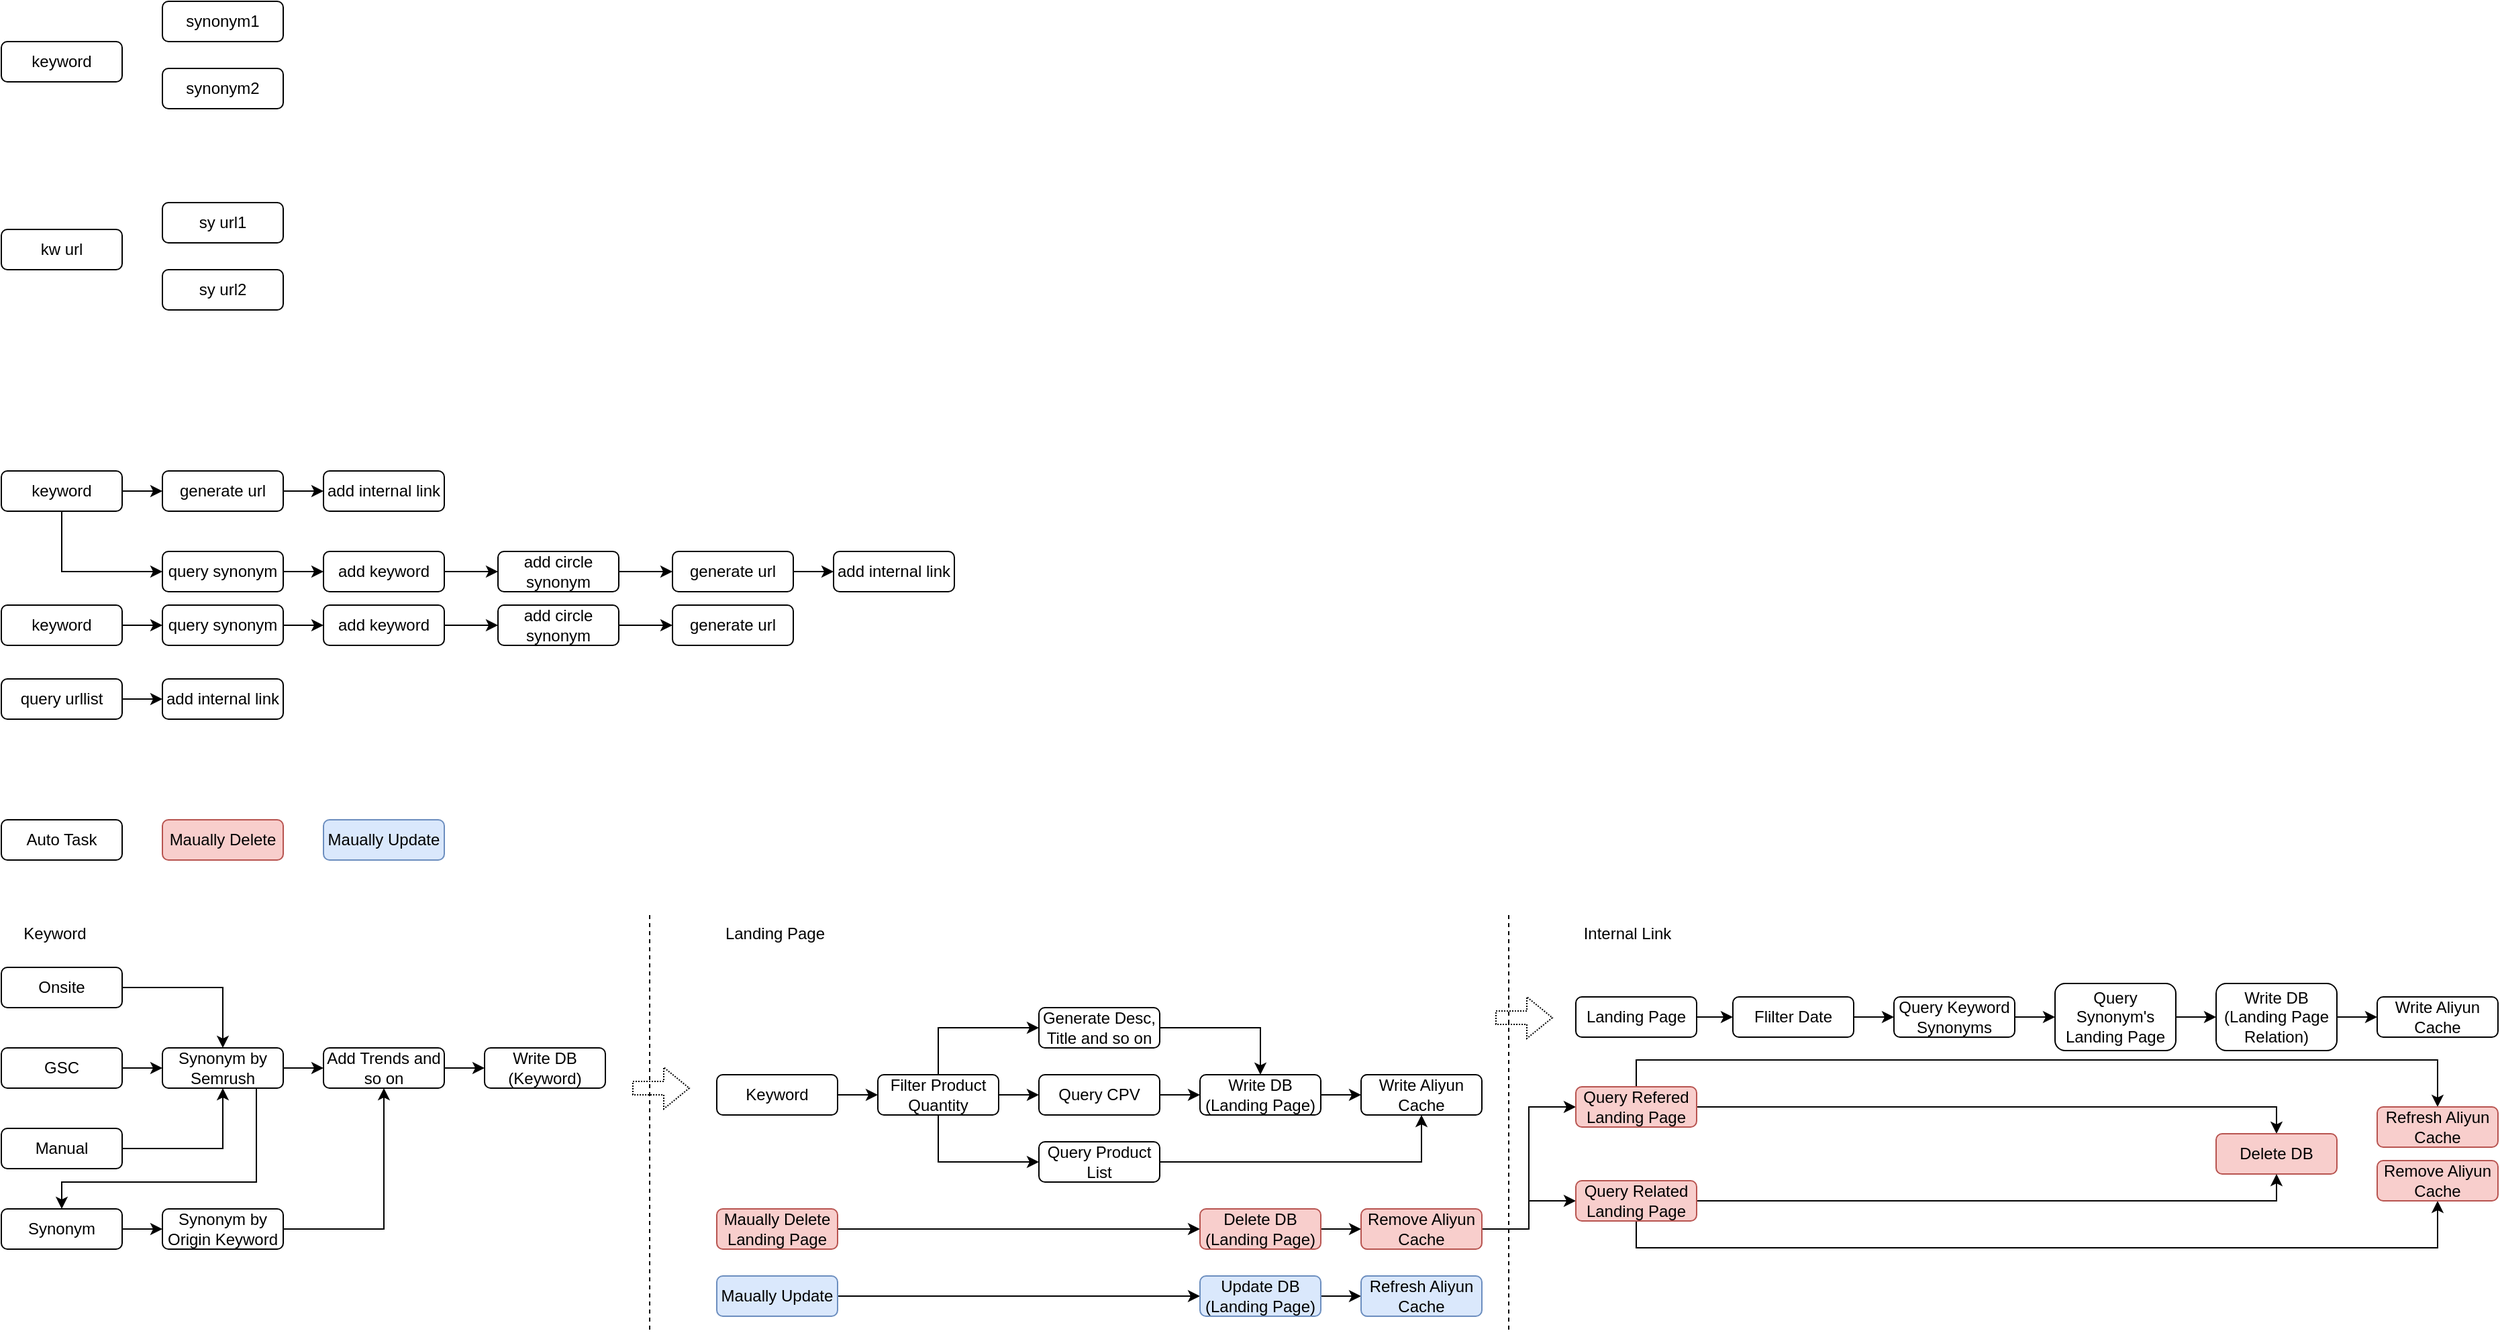 <mxfile version="24.4.4" type="github">
  <diagram name="第 1 页" id="1qqWGqqX0jNzk8FhyLNJ">
    <mxGraphModel dx="1434" dy="673" grid="1" gridSize="10" guides="1" tooltips="1" connect="1" arrows="1" fold="1" page="1" pageScale="1" pageWidth="827" pageHeight="1169" math="0" shadow="0">
      <root>
        <mxCell id="0" />
        <mxCell id="1" parent="0" />
        <mxCell id="pkuzvF_IylS6FSDwMEXB-1" value="keyword" style="rounded=1;whiteSpace=wrap;html=1;" parent="1" vertex="1">
          <mxGeometry x="70" y="60" width="90" height="30" as="geometry" />
        </mxCell>
        <mxCell id="pkuzvF_IylS6FSDwMEXB-2" value="synonym1" style="rounded=1;whiteSpace=wrap;html=1;" parent="1" vertex="1">
          <mxGeometry x="190" y="30" width="90" height="30" as="geometry" />
        </mxCell>
        <mxCell id="pkuzvF_IylS6FSDwMEXB-3" value="kw url" style="rounded=1;whiteSpace=wrap;html=1;" parent="1" vertex="1">
          <mxGeometry x="70" y="200" width="90" height="30" as="geometry" />
        </mxCell>
        <mxCell id="pkuzvF_IylS6FSDwMEXB-4" value="sy url1" style="rounded=1;whiteSpace=wrap;html=1;" parent="1" vertex="1">
          <mxGeometry x="190" y="180" width="90" height="30" as="geometry" />
        </mxCell>
        <mxCell id="pkuzvF_IylS6FSDwMEXB-5" value="synonym2" style="rounded=1;whiteSpace=wrap;html=1;" parent="1" vertex="1">
          <mxGeometry x="190" y="80" width="90" height="30" as="geometry" />
        </mxCell>
        <mxCell id="pkuzvF_IylS6FSDwMEXB-6" value="sy url2" style="rounded=1;whiteSpace=wrap;html=1;" parent="1" vertex="1">
          <mxGeometry x="190" y="230" width="90" height="30" as="geometry" />
        </mxCell>
        <mxCell id="pkuzvF_IylS6FSDwMEXB-32" style="edgeStyle=orthogonalEdgeStyle;rounded=0;orthogonalLoop=1;jettySize=auto;html=1;exitX=1;exitY=0.5;exitDx=0;exitDy=0;entryX=0;entryY=0.5;entryDx=0;entryDy=0;" parent="1" source="pkuzvF_IylS6FSDwMEXB-8" target="pkuzvF_IylS6FSDwMEXB-10" edge="1">
          <mxGeometry relative="1" as="geometry" />
        </mxCell>
        <mxCell id="pkuzvF_IylS6FSDwMEXB-34" style="edgeStyle=orthogonalEdgeStyle;rounded=0;orthogonalLoop=1;jettySize=auto;html=1;exitX=0.5;exitY=1;exitDx=0;exitDy=0;entryX=0;entryY=0.5;entryDx=0;entryDy=0;" parent="1" source="pkuzvF_IylS6FSDwMEXB-8" target="pkuzvF_IylS6FSDwMEXB-11" edge="1">
          <mxGeometry relative="1" as="geometry" />
        </mxCell>
        <mxCell id="pkuzvF_IylS6FSDwMEXB-8" value="keyword" style="rounded=1;whiteSpace=wrap;html=1;" parent="1" vertex="1">
          <mxGeometry x="70" y="380" width="90" height="30" as="geometry" />
        </mxCell>
        <mxCell id="pkuzvF_IylS6FSDwMEXB-33" style="edgeStyle=orthogonalEdgeStyle;rounded=0;orthogonalLoop=1;jettySize=auto;html=1;exitX=1;exitY=0.5;exitDx=0;exitDy=0;entryX=0;entryY=0.5;entryDx=0;entryDy=0;" parent="1" source="pkuzvF_IylS6FSDwMEXB-10" target="pkuzvF_IylS6FSDwMEXB-22" edge="1">
          <mxGeometry relative="1" as="geometry" />
        </mxCell>
        <mxCell id="pkuzvF_IylS6FSDwMEXB-10" value="generate url" style="rounded=1;whiteSpace=wrap;html=1;" parent="1" vertex="1">
          <mxGeometry x="190" y="380" width="90" height="30" as="geometry" />
        </mxCell>
        <mxCell id="pkuzvF_IylS6FSDwMEXB-35" style="edgeStyle=orthogonalEdgeStyle;rounded=0;orthogonalLoop=1;jettySize=auto;html=1;exitX=1;exitY=0.5;exitDx=0;exitDy=0;entryX=0;entryY=0.5;entryDx=0;entryDy=0;" parent="1" source="pkuzvF_IylS6FSDwMEXB-11" target="pkuzvF_IylS6FSDwMEXB-13" edge="1">
          <mxGeometry relative="1" as="geometry" />
        </mxCell>
        <mxCell id="pkuzvF_IylS6FSDwMEXB-11" value="query synonym" style="rounded=1;whiteSpace=wrap;html=1;" parent="1" vertex="1">
          <mxGeometry x="190" y="440" width="90" height="30" as="geometry" />
        </mxCell>
        <mxCell id="pkuzvF_IylS6FSDwMEXB-36" style="edgeStyle=orthogonalEdgeStyle;rounded=0;orthogonalLoop=1;jettySize=auto;html=1;exitX=1;exitY=0.5;exitDx=0;exitDy=0;entryX=0;entryY=0.5;entryDx=0;entryDy=0;" parent="1" source="pkuzvF_IylS6FSDwMEXB-13" target="pkuzvF_IylS6FSDwMEXB-14" edge="1">
          <mxGeometry relative="1" as="geometry" />
        </mxCell>
        <mxCell id="pkuzvF_IylS6FSDwMEXB-13" value="add keyword" style="rounded=1;whiteSpace=wrap;html=1;" parent="1" vertex="1">
          <mxGeometry x="310" y="440" width="90" height="30" as="geometry" />
        </mxCell>
        <mxCell id="pkuzvF_IylS6FSDwMEXB-38" style="edgeStyle=orthogonalEdgeStyle;rounded=0;orthogonalLoop=1;jettySize=auto;html=1;exitX=1;exitY=0.5;exitDx=0;exitDy=0;entryX=0;entryY=0.5;entryDx=0;entryDy=0;" parent="1" source="pkuzvF_IylS6FSDwMEXB-14" target="pkuzvF_IylS6FSDwMEXB-15" edge="1">
          <mxGeometry relative="1" as="geometry" />
        </mxCell>
        <mxCell id="pkuzvF_IylS6FSDwMEXB-14" value="add circle synonym" style="rounded=1;whiteSpace=wrap;html=1;" parent="1" vertex="1">
          <mxGeometry x="440" y="440" width="90" height="30" as="geometry" />
        </mxCell>
        <mxCell id="pkuzvF_IylS6FSDwMEXB-39" style="edgeStyle=orthogonalEdgeStyle;rounded=0;orthogonalLoop=1;jettySize=auto;html=1;exitX=1;exitY=0.5;exitDx=0;exitDy=0;entryX=0;entryY=0.5;entryDx=0;entryDy=0;" parent="1" source="pkuzvF_IylS6FSDwMEXB-15" target="pkuzvF_IylS6FSDwMEXB-23" edge="1">
          <mxGeometry relative="1" as="geometry" />
        </mxCell>
        <mxCell id="pkuzvF_IylS6FSDwMEXB-15" value="generate url" style="rounded=1;whiteSpace=wrap;html=1;" parent="1" vertex="1">
          <mxGeometry x="570" y="440" width="90" height="30" as="geometry" />
        </mxCell>
        <mxCell id="pkuzvF_IylS6FSDwMEXB-40" style="edgeStyle=orthogonalEdgeStyle;rounded=0;orthogonalLoop=1;jettySize=auto;html=1;exitX=1;exitY=0.5;exitDx=0;exitDy=0;entryX=0;entryY=0.5;entryDx=0;entryDy=0;" parent="1" source="pkuzvF_IylS6FSDwMEXB-16" target="pkuzvF_IylS6FSDwMEXB-18" edge="1">
          <mxGeometry relative="1" as="geometry" />
        </mxCell>
        <mxCell id="pkuzvF_IylS6FSDwMEXB-16" value="keyword" style="rounded=1;whiteSpace=wrap;html=1;" parent="1" vertex="1">
          <mxGeometry x="70" y="480" width="90" height="30" as="geometry" />
        </mxCell>
        <mxCell id="pkuzvF_IylS6FSDwMEXB-17" value="generate url" style="rounded=1;whiteSpace=wrap;html=1;" parent="1" vertex="1">
          <mxGeometry x="570" y="480" width="90" height="30" as="geometry" />
        </mxCell>
        <mxCell id="pkuzvF_IylS6FSDwMEXB-41" style="edgeStyle=orthogonalEdgeStyle;rounded=0;orthogonalLoop=1;jettySize=auto;html=1;exitX=1;exitY=0.5;exitDx=0;exitDy=0;entryX=0;entryY=0.5;entryDx=0;entryDy=0;" parent="1" source="pkuzvF_IylS6FSDwMEXB-18" target="pkuzvF_IylS6FSDwMEXB-30" edge="1">
          <mxGeometry relative="1" as="geometry" />
        </mxCell>
        <mxCell id="pkuzvF_IylS6FSDwMEXB-18" value="query synonym" style="rounded=1;whiteSpace=wrap;html=1;" parent="1" vertex="1">
          <mxGeometry x="190" y="480" width="90" height="30" as="geometry" />
        </mxCell>
        <mxCell id="pkuzvF_IylS6FSDwMEXB-44" style="edgeStyle=orthogonalEdgeStyle;rounded=0;orthogonalLoop=1;jettySize=auto;html=1;exitX=1;exitY=0.5;exitDx=0;exitDy=0;entryX=0;entryY=0.5;entryDx=0;entryDy=0;" parent="1" source="pkuzvF_IylS6FSDwMEXB-19" target="pkuzvF_IylS6FSDwMEXB-24" edge="1">
          <mxGeometry relative="1" as="geometry" />
        </mxCell>
        <mxCell id="pkuzvF_IylS6FSDwMEXB-19" value="query urllist" style="rounded=1;whiteSpace=wrap;html=1;" parent="1" vertex="1">
          <mxGeometry x="70" y="535" width="90" height="30" as="geometry" />
        </mxCell>
        <mxCell id="pkuzvF_IylS6FSDwMEXB-22" value="add internal link" style="rounded=1;whiteSpace=wrap;html=1;" parent="1" vertex="1">
          <mxGeometry x="310" y="380" width="90" height="30" as="geometry" />
        </mxCell>
        <mxCell id="pkuzvF_IylS6FSDwMEXB-23" value="add internal link" style="rounded=1;whiteSpace=wrap;html=1;" parent="1" vertex="1">
          <mxGeometry x="690" y="440" width="90" height="30" as="geometry" />
        </mxCell>
        <mxCell id="pkuzvF_IylS6FSDwMEXB-24" value="add internal link" style="rounded=1;whiteSpace=wrap;html=1;" parent="1" vertex="1">
          <mxGeometry x="190" y="535" width="90" height="30" as="geometry" />
        </mxCell>
        <mxCell id="pkuzvF_IylS6FSDwMEXB-42" style="edgeStyle=orthogonalEdgeStyle;rounded=0;orthogonalLoop=1;jettySize=auto;html=1;exitX=1;exitY=0.5;exitDx=0;exitDy=0;entryX=0;entryY=0.5;entryDx=0;entryDy=0;" parent="1" source="pkuzvF_IylS6FSDwMEXB-30" target="pkuzvF_IylS6FSDwMEXB-31" edge="1">
          <mxGeometry relative="1" as="geometry" />
        </mxCell>
        <mxCell id="pkuzvF_IylS6FSDwMEXB-30" value="add keyword" style="rounded=1;whiteSpace=wrap;html=1;" parent="1" vertex="1">
          <mxGeometry x="310" y="480" width="90" height="30" as="geometry" />
        </mxCell>
        <mxCell id="pkuzvF_IylS6FSDwMEXB-43" style="edgeStyle=orthogonalEdgeStyle;rounded=0;orthogonalLoop=1;jettySize=auto;html=1;exitX=1;exitY=0.5;exitDx=0;exitDy=0;entryX=0;entryY=0.5;entryDx=0;entryDy=0;" parent="1" source="pkuzvF_IylS6FSDwMEXB-31" target="pkuzvF_IylS6FSDwMEXB-17" edge="1">
          <mxGeometry relative="1" as="geometry" />
        </mxCell>
        <mxCell id="pkuzvF_IylS6FSDwMEXB-31" value="add circle synonym" style="rounded=1;whiteSpace=wrap;html=1;" parent="1" vertex="1">
          <mxGeometry x="440" y="480" width="90" height="30" as="geometry" />
        </mxCell>
        <mxCell id="8v7bKblyuX6Z4DT4HF-j-19" style="edgeStyle=orthogonalEdgeStyle;rounded=0;orthogonalLoop=1;jettySize=auto;html=1;exitX=1;exitY=0.5;exitDx=0;exitDy=0;entryX=0.5;entryY=0;entryDx=0;entryDy=0;" edge="1" parent="1" source="pkuzvF_IylS6FSDwMEXB-45" target="8v7bKblyuX6Z4DT4HF-j-1">
          <mxGeometry relative="1" as="geometry" />
        </mxCell>
        <mxCell id="pkuzvF_IylS6FSDwMEXB-45" value="Onsite" style="rounded=1;whiteSpace=wrap;html=1;" parent="1" vertex="1">
          <mxGeometry x="70" y="750" width="90" height="30" as="geometry" />
        </mxCell>
        <mxCell id="8v7bKblyuX6Z4DT4HF-j-20" style="edgeStyle=orthogonalEdgeStyle;rounded=0;orthogonalLoop=1;jettySize=auto;html=1;exitX=1;exitY=0.5;exitDx=0;exitDy=0;entryX=0;entryY=0.5;entryDx=0;entryDy=0;" edge="1" parent="1" source="pkuzvF_IylS6FSDwMEXB-46" target="8v7bKblyuX6Z4DT4HF-j-1">
          <mxGeometry relative="1" as="geometry" />
        </mxCell>
        <mxCell id="pkuzvF_IylS6FSDwMEXB-46" value="GSC" style="rounded=1;whiteSpace=wrap;html=1;" parent="1" vertex="1">
          <mxGeometry x="70" y="810" width="90" height="30" as="geometry" />
        </mxCell>
        <mxCell id="8v7bKblyuX6Z4DT4HF-j-21" style="edgeStyle=orthogonalEdgeStyle;rounded=0;orthogonalLoop=1;jettySize=auto;html=1;exitX=1;exitY=0.5;exitDx=0;exitDy=0;entryX=0.5;entryY=1;entryDx=0;entryDy=0;" edge="1" parent="1" source="pkuzvF_IylS6FSDwMEXB-47" target="8v7bKblyuX6Z4DT4HF-j-1">
          <mxGeometry relative="1" as="geometry" />
        </mxCell>
        <mxCell id="pkuzvF_IylS6FSDwMEXB-47" value="Manual" style="rounded=1;whiteSpace=wrap;html=1;" parent="1" vertex="1">
          <mxGeometry x="70" y="870" width="90" height="30" as="geometry" />
        </mxCell>
        <mxCell id="8v7bKblyuX6Z4DT4HF-j-22" style="edgeStyle=orthogonalEdgeStyle;rounded=0;orthogonalLoop=1;jettySize=auto;html=1;exitX=0.75;exitY=1;exitDx=0;exitDy=0;entryX=0.5;entryY=0;entryDx=0;entryDy=0;" edge="1" parent="1" source="8v7bKblyuX6Z4DT4HF-j-1" target="8v7bKblyuX6Z4DT4HF-j-2">
          <mxGeometry relative="1" as="geometry">
            <Array as="points">
              <mxPoint x="260" y="840" />
              <mxPoint x="260" y="910" />
              <mxPoint x="115" y="910" />
            </Array>
          </mxGeometry>
        </mxCell>
        <mxCell id="8v7bKblyuX6Z4DT4HF-j-24" style="edgeStyle=orthogonalEdgeStyle;rounded=0;orthogonalLoop=1;jettySize=auto;html=1;exitX=1;exitY=0.5;exitDx=0;exitDy=0;entryX=0;entryY=0.5;entryDx=0;entryDy=0;" edge="1" parent="1" source="8v7bKblyuX6Z4DT4HF-j-1" target="8v7bKblyuX6Z4DT4HF-j-18">
          <mxGeometry relative="1" as="geometry" />
        </mxCell>
        <mxCell id="8v7bKblyuX6Z4DT4HF-j-1" value="Synonym by Semrush" style="rounded=1;whiteSpace=wrap;html=1;" vertex="1" parent="1">
          <mxGeometry x="190" y="810" width="90" height="30" as="geometry" />
        </mxCell>
        <mxCell id="8v7bKblyuX6Z4DT4HF-j-23" style="edgeStyle=orthogonalEdgeStyle;rounded=0;orthogonalLoop=1;jettySize=auto;html=1;exitX=1;exitY=0.5;exitDx=0;exitDy=0;entryX=0;entryY=0.5;entryDx=0;entryDy=0;" edge="1" parent="1" source="8v7bKblyuX6Z4DT4HF-j-2" target="8v7bKblyuX6Z4DT4HF-j-17">
          <mxGeometry relative="1" as="geometry" />
        </mxCell>
        <mxCell id="8v7bKblyuX6Z4DT4HF-j-2" value="Synonym" style="rounded=1;whiteSpace=wrap;html=1;" vertex="1" parent="1">
          <mxGeometry x="70" y="930" width="90" height="30" as="geometry" />
        </mxCell>
        <mxCell id="8v7bKblyuX6Z4DT4HF-j-16" value="Keyword" style="text;html=1;align=center;verticalAlign=middle;whiteSpace=wrap;rounded=0;" vertex="1" parent="1">
          <mxGeometry x="70" y="710" width="80" height="30" as="geometry" />
        </mxCell>
        <mxCell id="8v7bKblyuX6Z4DT4HF-j-25" style="edgeStyle=orthogonalEdgeStyle;rounded=0;orthogonalLoop=1;jettySize=auto;html=1;exitX=1;exitY=0.5;exitDx=0;exitDy=0;entryX=0.5;entryY=1;entryDx=0;entryDy=0;" edge="1" parent="1" source="8v7bKblyuX6Z4DT4HF-j-17" target="8v7bKblyuX6Z4DT4HF-j-18">
          <mxGeometry relative="1" as="geometry" />
        </mxCell>
        <mxCell id="8v7bKblyuX6Z4DT4HF-j-17" value="Synonym by Origin Keyword" style="rounded=1;whiteSpace=wrap;html=1;" vertex="1" parent="1">
          <mxGeometry x="190" y="930" width="90" height="30" as="geometry" />
        </mxCell>
        <mxCell id="8v7bKblyuX6Z4DT4HF-j-27" style="edgeStyle=orthogonalEdgeStyle;rounded=0;orthogonalLoop=1;jettySize=auto;html=1;exitX=1;exitY=0.5;exitDx=0;exitDy=0;entryX=0;entryY=0.5;entryDx=0;entryDy=0;" edge="1" parent="1" source="8v7bKblyuX6Z4DT4HF-j-18" target="8v7bKblyuX6Z4DT4HF-j-26">
          <mxGeometry relative="1" as="geometry" />
        </mxCell>
        <mxCell id="8v7bKblyuX6Z4DT4HF-j-18" value="Add Trends and so on" style="rounded=1;whiteSpace=wrap;html=1;" vertex="1" parent="1">
          <mxGeometry x="310" y="810" width="90" height="30" as="geometry" />
        </mxCell>
        <mxCell id="8v7bKblyuX6Z4DT4HF-j-26" value="Write DB&lt;div&gt;(Keyword)&lt;/div&gt;" style="rounded=1;whiteSpace=wrap;html=1;" vertex="1" parent="1">
          <mxGeometry x="430" y="810" width="90" height="30" as="geometry" />
        </mxCell>
        <mxCell id="8v7bKblyuX6Z4DT4HF-j-28" value="Landing Page" style="text;html=1;align=center;verticalAlign=middle;whiteSpace=wrap;rounded=0;" vertex="1" parent="1">
          <mxGeometry x="603" y="710" width="87" height="30" as="geometry" />
        </mxCell>
        <mxCell id="8v7bKblyuX6Z4DT4HF-j-38" style="edgeStyle=orthogonalEdgeStyle;rounded=0;orthogonalLoop=1;jettySize=auto;html=1;exitX=1;exitY=0.5;exitDx=0;exitDy=0;entryX=0;entryY=0.5;entryDx=0;entryDy=0;" edge="1" parent="1" source="8v7bKblyuX6Z4DT4HF-j-29" target="8v7bKblyuX6Z4DT4HF-j-31">
          <mxGeometry relative="1" as="geometry" />
        </mxCell>
        <mxCell id="8v7bKblyuX6Z4DT4HF-j-29" value="Keyword" style="rounded=1;whiteSpace=wrap;html=1;" vertex="1" parent="1">
          <mxGeometry x="603" y="830" width="90" height="30" as="geometry" />
        </mxCell>
        <mxCell id="8v7bKblyuX6Z4DT4HF-j-30" value="" style="endArrow=none;dashed=1;html=1;rounded=0;" edge="1" parent="1">
          <mxGeometry width="50" height="50" relative="1" as="geometry">
            <mxPoint x="553" y="1020" as="sourcePoint" />
            <mxPoint x="553" y="710" as="targetPoint" />
          </mxGeometry>
        </mxCell>
        <mxCell id="8v7bKblyuX6Z4DT4HF-j-40" style="edgeStyle=orthogonalEdgeStyle;rounded=0;orthogonalLoop=1;jettySize=auto;html=1;exitX=0.5;exitY=0;exitDx=0;exitDy=0;entryX=0;entryY=0.5;entryDx=0;entryDy=0;" edge="1" parent="1" source="8v7bKblyuX6Z4DT4HF-j-31" target="8v7bKblyuX6Z4DT4HF-j-34">
          <mxGeometry relative="1" as="geometry" />
        </mxCell>
        <mxCell id="8v7bKblyuX6Z4DT4HF-j-41" style="edgeStyle=orthogonalEdgeStyle;rounded=0;orthogonalLoop=1;jettySize=auto;html=1;exitX=1;exitY=0.5;exitDx=0;exitDy=0;entryX=0;entryY=0.5;entryDx=0;entryDy=0;" edge="1" parent="1" source="8v7bKblyuX6Z4DT4HF-j-31" target="8v7bKblyuX6Z4DT4HF-j-33">
          <mxGeometry relative="1" as="geometry" />
        </mxCell>
        <mxCell id="8v7bKblyuX6Z4DT4HF-j-42" style="edgeStyle=orthogonalEdgeStyle;rounded=0;orthogonalLoop=1;jettySize=auto;html=1;exitX=0.5;exitY=1;exitDx=0;exitDy=0;entryX=0;entryY=0.5;entryDx=0;entryDy=0;" edge="1" parent="1" source="8v7bKblyuX6Z4DT4HF-j-31" target="8v7bKblyuX6Z4DT4HF-j-32">
          <mxGeometry relative="1" as="geometry" />
        </mxCell>
        <mxCell id="8v7bKblyuX6Z4DT4HF-j-31" value="Filter Product Quantity" style="rounded=1;whiteSpace=wrap;html=1;" vertex="1" parent="1">
          <mxGeometry x="723" y="830" width="90" height="30" as="geometry" />
        </mxCell>
        <mxCell id="8v7bKblyuX6Z4DT4HF-j-52" style="edgeStyle=orthogonalEdgeStyle;rounded=0;orthogonalLoop=1;jettySize=auto;html=1;exitX=1;exitY=0.5;exitDx=0;exitDy=0;entryX=0.5;entryY=1;entryDx=0;entryDy=0;" edge="1" parent="1" source="8v7bKblyuX6Z4DT4HF-j-32" target="8v7bKblyuX6Z4DT4HF-j-49">
          <mxGeometry relative="1" as="geometry" />
        </mxCell>
        <mxCell id="8v7bKblyuX6Z4DT4HF-j-32" value="Query Product List" style="rounded=1;whiteSpace=wrap;html=1;" vertex="1" parent="1">
          <mxGeometry x="843" y="880" width="90" height="30" as="geometry" />
        </mxCell>
        <mxCell id="8v7bKblyuX6Z4DT4HF-j-43" style="edgeStyle=orthogonalEdgeStyle;rounded=0;orthogonalLoop=1;jettySize=auto;html=1;exitX=1;exitY=0.5;exitDx=0;exitDy=0;entryX=0;entryY=0.5;entryDx=0;entryDy=0;" edge="1" parent="1" source="8v7bKblyuX6Z4DT4HF-j-33" target="8v7bKblyuX6Z4DT4HF-j-36">
          <mxGeometry relative="1" as="geometry" />
        </mxCell>
        <mxCell id="8v7bKblyuX6Z4DT4HF-j-33" value="Query CPV" style="rounded=1;whiteSpace=wrap;html=1;" vertex="1" parent="1">
          <mxGeometry x="843" y="830" width="90" height="30" as="geometry" />
        </mxCell>
        <mxCell id="8v7bKblyuX6Z4DT4HF-j-50" style="edgeStyle=orthogonalEdgeStyle;rounded=0;orthogonalLoop=1;jettySize=auto;html=1;exitX=1;exitY=0.5;exitDx=0;exitDy=0;entryX=0.5;entryY=0;entryDx=0;entryDy=0;" edge="1" parent="1" source="8v7bKblyuX6Z4DT4HF-j-34" target="8v7bKblyuX6Z4DT4HF-j-36">
          <mxGeometry relative="1" as="geometry" />
        </mxCell>
        <mxCell id="8v7bKblyuX6Z4DT4HF-j-34" value="Generate Desc, Title and so on" style="rounded=1;whiteSpace=wrap;html=1;" vertex="1" parent="1">
          <mxGeometry x="843" y="780" width="90" height="30" as="geometry" />
        </mxCell>
        <mxCell id="8v7bKblyuX6Z4DT4HF-j-51" style="edgeStyle=orthogonalEdgeStyle;rounded=0;orthogonalLoop=1;jettySize=auto;html=1;exitX=1;exitY=0.5;exitDx=0;exitDy=0;entryX=0;entryY=0.5;entryDx=0;entryDy=0;" edge="1" parent="1" source="8v7bKblyuX6Z4DT4HF-j-36" target="8v7bKblyuX6Z4DT4HF-j-49">
          <mxGeometry relative="1" as="geometry" />
        </mxCell>
        <mxCell id="8v7bKblyuX6Z4DT4HF-j-36" value="Write DB&lt;div&gt;(Landing Page)&lt;/div&gt;" style="rounded=1;whiteSpace=wrap;html=1;" vertex="1" parent="1">
          <mxGeometry x="963" y="830" width="90" height="30" as="geometry" />
        </mxCell>
        <mxCell id="8v7bKblyuX6Z4DT4HF-j-44" value="" style="endArrow=none;dashed=1;html=1;rounded=0;" edge="1" parent="1">
          <mxGeometry width="50" height="50" relative="1" as="geometry">
            <mxPoint x="1193" y="1020" as="sourcePoint" />
            <mxPoint x="1193" y="710" as="targetPoint" />
          </mxGeometry>
        </mxCell>
        <mxCell id="8v7bKblyuX6Z4DT4HF-j-45" value="Internal Link" style="text;html=1;align=center;verticalAlign=middle;whiteSpace=wrap;rounded=0;" vertex="1" parent="1">
          <mxGeometry x="1243" y="710" width="77" height="30" as="geometry" />
        </mxCell>
        <mxCell id="8v7bKblyuX6Z4DT4HF-j-46" value="" style="shape=flexArrow;endArrow=classic;html=1;rounded=0;dashed=1;dashPattern=1 1;verticalAlign=middle;" edge="1" parent="1">
          <mxGeometry width="50" height="50" relative="1" as="geometry">
            <mxPoint x="540" y="840" as="sourcePoint" />
            <mxPoint x="583" y="840" as="targetPoint" />
          </mxGeometry>
        </mxCell>
        <mxCell id="8v7bKblyuX6Z4DT4HF-j-47" value="" style="shape=flexArrow;endArrow=classic;html=1;rounded=0;dashed=1;dashPattern=1 1;verticalAlign=middle;" edge="1" parent="1">
          <mxGeometry width="50" height="50" relative="1" as="geometry">
            <mxPoint x="1183" y="787.5" as="sourcePoint" />
            <mxPoint x="1226" y="787.5" as="targetPoint" />
          </mxGeometry>
        </mxCell>
        <mxCell id="8v7bKblyuX6Z4DT4HF-j-58" style="edgeStyle=orthogonalEdgeStyle;rounded=0;orthogonalLoop=1;jettySize=auto;html=1;exitX=1;exitY=0.5;exitDx=0;exitDy=0;entryX=0;entryY=0.5;entryDx=0;entryDy=0;" edge="1" parent="1" source="8v7bKblyuX6Z4DT4HF-j-48" target="8v7bKblyuX6Z4DT4HF-j-53">
          <mxGeometry relative="1" as="geometry" />
        </mxCell>
        <mxCell id="8v7bKblyuX6Z4DT4HF-j-48" value="Landing Page" style="rounded=1;whiteSpace=wrap;html=1;" vertex="1" parent="1">
          <mxGeometry x="1243" y="772" width="90" height="30" as="geometry" />
        </mxCell>
        <mxCell id="8v7bKblyuX6Z4DT4HF-j-49" value="Write Aliyun Cache" style="rounded=1;whiteSpace=wrap;html=1;" vertex="1" parent="1">
          <mxGeometry x="1083" y="830" width="90" height="30" as="geometry" />
        </mxCell>
        <mxCell id="8v7bKblyuX6Z4DT4HF-j-59" style="edgeStyle=orthogonalEdgeStyle;rounded=0;orthogonalLoop=1;jettySize=auto;html=1;exitX=1;exitY=0.5;exitDx=0;exitDy=0;entryX=0;entryY=0.5;entryDx=0;entryDy=0;" edge="1" parent="1" source="8v7bKblyuX6Z4DT4HF-j-53" target="8v7bKblyuX6Z4DT4HF-j-54">
          <mxGeometry relative="1" as="geometry" />
        </mxCell>
        <mxCell id="8v7bKblyuX6Z4DT4HF-j-53" value="Flilter Date" style="rounded=1;whiteSpace=wrap;html=1;" vertex="1" parent="1">
          <mxGeometry x="1360" y="772" width="90" height="30" as="geometry" />
        </mxCell>
        <mxCell id="8v7bKblyuX6Z4DT4HF-j-60" style="edgeStyle=orthogonalEdgeStyle;rounded=0;orthogonalLoop=1;jettySize=auto;html=1;exitX=1;exitY=0.5;exitDx=0;exitDy=0;" edge="1" parent="1" source="8v7bKblyuX6Z4DT4HF-j-54" target="8v7bKblyuX6Z4DT4HF-j-55">
          <mxGeometry relative="1" as="geometry" />
        </mxCell>
        <mxCell id="8v7bKblyuX6Z4DT4HF-j-54" value="Query Keyword Synonyms" style="rounded=1;whiteSpace=wrap;html=1;" vertex="1" parent="1">
          <mxGeometry x="1480" y="772" width="90" height="30" as="geometry" />
        </mxCell>
        <mxCell id="8v7bKblyuX6Z4DT4HF-j-61" style="edgeStyle=orthogonalEdgeStyle;rounded=0;orthogonalLoop=1;jettySize=auto;html=1;exitX=1;exitY=0.5;exitDx=0;exitDy=0;entryX=0;entryY=0.5;entryDx=0;entryDy=0;" edge="1" parent="1" source="8v7bKblyuX6Z4DT4HF-j-55" target="8v7bKblyuX6Z4DT4HF-j-56">
          <mxGeometry relative="1" as="geometry" />
        </mxCell>
        <mxCell id="8v7bKblyuX6Z4DT4HF-j-55" value="Query Synonym&#39;s Landing Page" style="rounded=1;whiteSpace=wrap;html=1;" vertex="1" parent="1">
          <mxGeometry x="1600" y="762" width="90" height="50" as="geometry" />
        </mxCell>
        <mxCell id="8v7bKblyuX6Z4DT4HF-j-62" style="edgeStyle=orthogonalEdgeStyle;rounded=0;orthogonalLoop=1;jettySize=auto;html=1;exitX=1;exitY=0.5;exitDx=0;exitDy=0;entryX=0;entryY=0.5;entryDx=0;entryDy=0;" edge="1" parent="1" source="8v7bKblyuX6Z4DT4HF-j-56" target="8v7bKblyuX6Z4DT4HF-j-57">
          <mxGeometry relative="1" as="geometry" />
        </mxCell>
        <mxCell id="8v7bKblyuX6Z4DT4HF-j-56" value="Write DB&lt;div&gt;(Landing Page Relation)&lt;/div&gt;" style="rounded=1;whiteSpace=wrap;html=1;" vertex="1" parent="1">
          <mxGeometry x="1720" y="762" width="90" height="50" as="geometry" />
        </mxCell>
        <mxCell id="8v7bKblyuX6Z4DT4HF-j-57" value="Write Aliyun Cache" style="rounded=1;whiteSpace=wrap;html=1;" vertex="1" parent="1">
          <mxGeometry x="1840" y="772" width="90" height="30" as="geometry" />
        </mxCell>
        <mxCell id="8v7bKblyuX6Z4DT4HF-j-71" style="edgeStyle=orthogonalEdgeStyle;rounded=0;orthogonalLoop=1;jettySize=auto;html=1;exitX=1;exitY=0.5;exitDx=0;exitDy=0;" edge="1" parent="1" source="8v7bKblyuX6Z4DT4HF-j-63" target="8v7bKblyuX6Z4DT4HF-j-64">
          <mxGeometry relative="1" as="geometry" />
        </mxCell>
        <mxCell id="8v7bKblyuX6Z4DT4HF-j-63" value="Maually Delete Landing Page" style="rounded=1;whiteSpace=wrap;html=1;fillColor=#f8cecc;strokeColor=#b85450;" vertex="1" parent="1">
          <mxGeometry x="603" y="930" width="90" height="30" as="geometry" />
        </mxCell>
        <mxCell id="8v7bKblyuX6Z4DT4HF-j-72" style="edgeStyle=orthogonalEdgeStyle;rounded=0;orthogonalLoop=1;jettySize=auto;html=1;exitX=1;exitY=0.5;exitDx=0;exitDy=0;entryX=0;entryY=0.5;entryDx=0;entryDy=0;" edge="1" parent="1" source="8v7bKblyuX6Z4DT4HF-j-64" target="8v7bKblyuX6Z4DT4HF-j-65">
          <mxGeometry relative="1" as="geometry" />
        </mxCell>
        <mxCell id="8v7bKblyuX6Z4DT4HF-j-64" value="Delete DB&lt;div&gt;(Landing Page)&lt;/div&gt;" style="rounded=1;whiteSpace=wrap;html=1;fillColor=#f8cecc;strokeColor=#b85450;" vertex="1" parent="1">
          <mxGeometry x="963" y="930" width="90" height="30" as="geometry" />
        </mxCell>
        <mxCell id="8v7bKblyuX6Z4DT4HF-j-73" style="edgeStyle=orthogonalEdgeStyle;rounded=0;orthogonalLoop=1;jettySize=auto;html=1;exitX=1;exitY=0.5;exitDx=0;exitDy=0;entryX=0;entryY=0.5;entryDx=0;entryDy=0;" edge="1" parent="1" source="8v7bKblyuX6Z4DT4HF-j-65" target="8v7bKblyuX6Z4DT4HF-j-66">
          <mxGeometry relative="1" as="geometry" />
        </mxCell>
        <mxCell id="8v7bKblyuX6Z4DT4HF-j-74" style="edgeStyle=orthogonalEdgeStyle;rounded=0;orthogonalLoop=1;jettySize=auto;html=1;exitX=1;exitY=0.5;exitDx=0;exitDy=0;entryX=0;entryY=0.5;entryDx=0;entryDy=0;" edge="1" parent="1" source="8v7bKblyuX6Z4DT4HF-j-65" target="8v7bKblyuX6Z4DT4HF-j-69">
          <mxGeometry relative="1" as="geometry" />
        </mxCell>
        <mxCell id="8v7bKblyuX6Z4DT4HF-j-65" value="Remove Aliyun Cache" style="rounded=1;whiteSpace=wrap;html=1;fillColor=#f8cecc;strokeColor=#b85450;" vertex="1" parent="1">
          <mxGeometry x="1083" y="930" width="90" height="30" as="geometry" />
        </mxCell>
        <mxCell id="8v7bKblyuX6Z4DT4HF-j-80" style="edgeStyle=orthogonalEdgeStyle;rounded=0;orthogonalLoop=1;jettySize=auto;html=1;exitX=0.5;exitY=0;exitDx=0;exitDy=0;entryX=0.5;entryY=0;entryDx=0;entryDy=0;" edge="1" parent="1" source="8v7bKblyuX6Z4DT4HF-j-66" target="8v7bKblyuX6Z4DT4HF-j-68">
          <mxGeometry relative="1" as="geometry" />
        </mxCell>
        <mxCell id="8v7bKblyuX6Z4DT4HF-j-81" style="edgeStyle=orthogonalEdgeStyle;rounded=0;orthogonalLoop=1;jettySize=auto;html=1;exitX=1;exitY=0.5;exitDx=0;exitDy=0;entryX=0.5;entryY=0;entryDx=0;entryDy=0;" edge="1" parent="1" source="8v7bKblyuX6Z4DT4HF-j-66" target="8v7bKblyuX6Z4DT4HF-j-67">
          <mxGeometry relative="1" as="geometry" />
        </mxCell>
        <mxCell id="8v7bKblyuX6Z4DT4HF-j-66" value="Query Refered Landing Page" style="rounded=1;whiteSpace=wrap;html=1;fillColor=#f8cecc;strokeColor=#b85450;" vertex="1" parent="1">
          <mxGeometry x="1243" y="839" width="90" height="30" as="geometry" />
        </mxCell>
        <mxCell id="8v7bKblyuX6Z4DT4HF-j-67" value="Delete DB" style="rounded=1;whiteSpace=wrap;html=1;fillColor=#f8cecc;strokeColor=#b85450;" vertex="1" parent="1">
          <mxGeometry x="1720" y="874" width="90" height="30" as="geometry" />
        </mxCell>
        <mxCell id="8v7bKblyuX6Z4DT4HF-j-68" value="Refresh Aliyun Cache" style="rounded=1;whiteSpace=wrap;html=1;fillColor=#f8cecc;strokeColor=#b85450;" vertex="1" parent="1">
          <mxGeometry x="1840" y="854" width="90" height="30" as="geometry" />
        </mxCell>
        <mxCell id="8v7bKblyuX6Z4DT4HF-j-79" style="edgeStyle=orthogonalEdgeStyle;rounded=0;orthogonalLoop=1;jettySize=auto;html=1;exitX=0.5;exitY=1;exitDx=0;exitDy=0;entryX=0.5;entryY=1;entryDx=0;entryDy=0;" edge="1" parent="1" source="8v7bKblyuX6Z4DT4HF-j-69" target="8v7bKblyuX6Z4DT4HF-j-70">
          <mxGeometry relative="1" as="geometry" />
        </mxCell>
        <mxCell id="8v7bKblyuX6Z4DT4HF-j-82" style="edgeStyle=orthogonalEdgeStyle;rounded=0;orthogonalLoop=1;jettySize=auto;html=1;exitX=1;exitY=0.5;exitDx=0;exitDy=0;entryX=0.5;entryY=1;entryDx=0;entryDy=0;" edge="1" parent="1" source="8v7bKblyuX6Z4DT4HF-j-69" target="8v7bKblyuX6Z4DT4HF-j-67">
          <mxGeometry relative="1" as="geometry" />
        </mxCell>
        <mxCell id="8v7bKblyuX6Z4DT4HF-j-69" value="Query Related Landing Page" style="rounded=1;whiteSpace=wrap;html=1;fillColor=#f8cecc;strokeColor=#b85450;" vertex="1" parent="1">
          <mxGeometry x="1243" y="909" width="90" height="30" as="geometry" />
        </mxCell>
        <mxCell id="8v7bKblyuX6Z4DT4HF-j-70" value="Remove Aliyun Cache" style="rounded=1;whiteSpace=wrap;html=1;fillColor=#f8cecc;strokeColor=#b85450;" vertex="1" parent="1">
          <mxGeometry x="1840" y="894" width="90" height="30" as="geometry" />
        </mxCell>
        <mxCell id="8v7bKblyuX6Z4DT4HF-j-83" value="Auto Task" style="rounded=1;whiteSpace=wrap;html=1;" vertex="1" parent="1">
          <mxGeometry x="70" y="640" width="90" height="30" as="geometry" />
        </mxCell>
        <mxCell id="8v7bKblyuX6Z4DT4HF-j-84" value="Maually Delete" style="rounded=1;whiteSpace=wrap;html=1;fillColor=#f8cecc;strokeColor=#b85450;" vertex="1" parent="1">
          <mxGeometry x="190" y="640" width="90" height="30" as="geometry" />
        </mxCell>
        <mxCell id="8v7bKblyuX6Z4DT4HF-j-85" value="Maually Update" style="rounded=1;whiteSpace=wrap;html=1;fillColor=#dae8fc;strokeColor=#6c8ebf;" vertex="1" parent="1">
          <mxGeometry x="310" y="640" width="90" height="30" as="geometry" />
        </mxCell>
        <mxCell id="8v7bKblyuX6Z4DT4HF-j-89" style="edgeStyle=orthogonalEdgeStyle;rounded=0;orthogonalLoop=1;jettySize=auto;html=1;exitX=1;exitY=0.5;exitDx=0;exitDy=0;entryX=0;entryY=0.5;entryDx=0;entryDy=0;" edge="1" parent="1" source="8v7bKblyuX6Z4DT4HF-j-86" target="8v7bKblyuX6Z4DT4HF-j-87">
          <mxGeometry relative="1" as="geometry" />
        </mxCell>
        <mxCell id="8v7bKblyuX6Z4DT4HF-j-86" value="Maually Update" style="rounded=1;whiteSpace=wrap;html=1;fillColor=#dae8fc;strokeColor=#6c8ebf;" vertex="1" parent="1">
          <mxGeometry x="603" y="980" width="90" height="30" as="geometry" />
        </mxCell>
        <mxCell id="8v7bKblyuX6Z4DT4HF-j-90" style="edgeStyle=orthogonalEdgeStyle;rounded=0;orthogonalLoop=1;jettySize=auto;html=1;exitX=1;exitY=0.5;exitDx=0;exitDy=0;entryX=0;entryY=0.5;entryDx=0;entryDy=0;" edge="1" parent="1" source="8v7bKblyuX6Z4DT4HF-j-87" target="8v7bKblyuX6Z4DT4HF-j-88">
          <mxGeometry relative="1" as="geometry" />
        </mxCell>
        <mxCell id="8v7bKblyuX6Z4DT4HF-j-87" value="Update DB&lt;div&gt;(Landing Page)&lt;/div&gt;" style="rounded=1;whiteSpace=wrap;html=1;fillColor=#dae8fc;strokeColor=#6c8ebf;" vertex="1" parent="1">
          <mxGeometry x="963" y="980" width="90" height="30" as="geometry" />
        </mxCell>
        <mxCell id="8v7bKblyuX6Z4DT4HF-j-88" value="Refresh Aliyun Cache" style="rounded=1;whiteSpace=wrap;html=1;fillColor=#dae8fc;strokeColor=#6c8ebf;" vertex="1" parent="1">
          <mxGeometry x="1083" y="980" width="90" height="30" as="geometry" />
        </mxCell>
      </root>
    </mxGraphModel>
  </diagram>
</mxfile>
